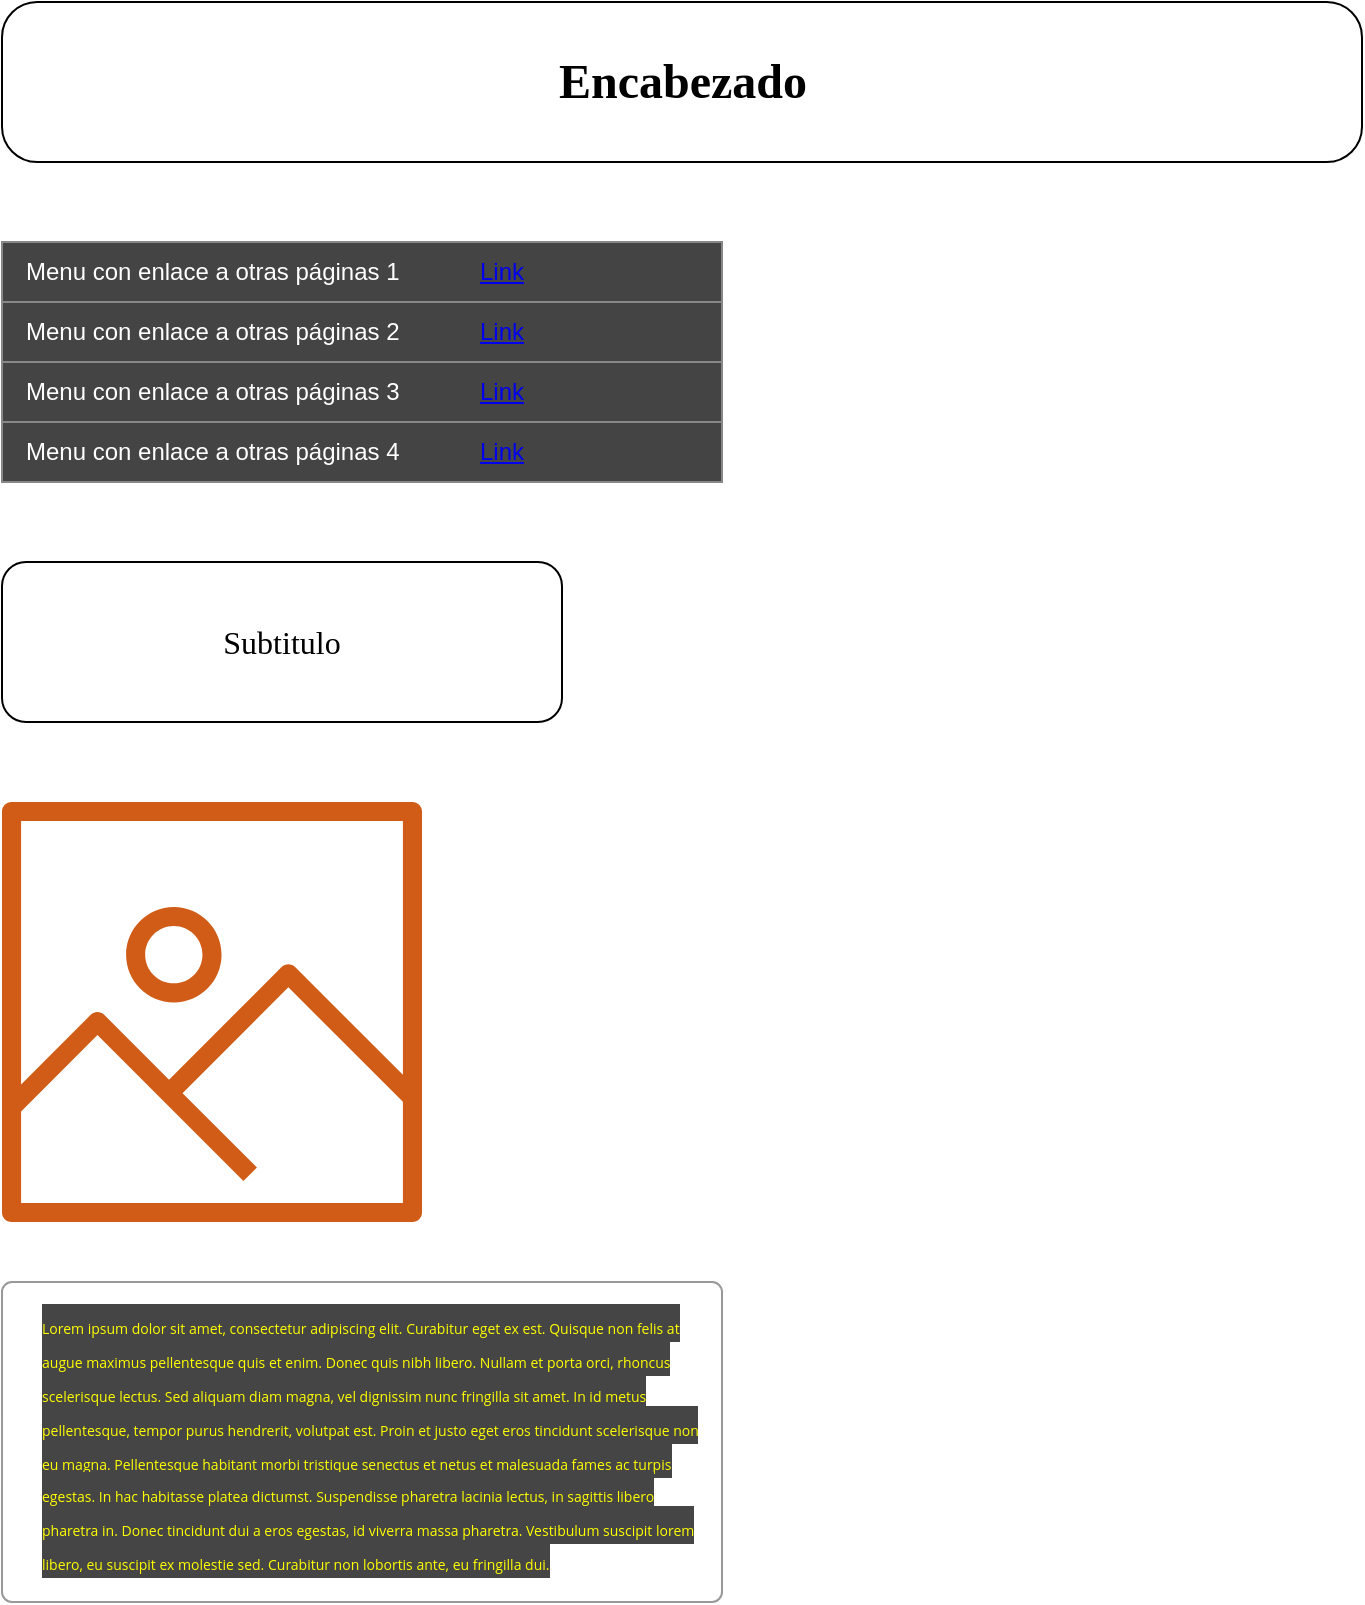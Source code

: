 <mxfile version="13.10.0" type="embed">
    <diagram id="9iuzidfIbH0h9_h2bggP" name="Page-1">
        <mxGraphModel dx="754" dy="614" grid="1" gridSize="10" guides="1" tooltips="1" connect="1" arrows="1" fold="1" page="1" pageScale="1" pageWidth="827" pageHeight="1169" math="0" shadow="0">
            <root>
                <mxCell id="0"/>
                <mxCell id="1" parent="0"/>
                <mxCell id="3" value="" style="rounded=1;whiteSpace=wrap;html=1;arcSize=22;" vertex="1" parent="1">
                    <mxGeometry x="40" width="680" height="80" as="geometry"/>
                </mxCell>
                <mxCell id="4" value="Encabezado" style="text;strokeColor=none;fillColor=none;html=1;fontSize=24;fontStyle=1;verticalAlign=middle;align=center;fontFamily=Comic Sans MS;" vertex="1" parent="1">
                    <mxGeometry x="330" y="20" width="100" height="40" as="geometry"/>
                </mxCell>
                <mxCell id="8" value="" style="strokeWidth=1;html=1;shadow=0;dashed=0;shape=mxgraph.android.rrect;rSize=0;strokeColor=#888888;fillColor=#444444;fontFamily=Comic Sans MS;" vertex="1" parent="1">
                    <mxGeometry x="40" y="120" width="360" height="120" as="geometry"/>
                </mxCell>
                <mxCell id="9" value="&lt;font style=&quot;font-size: 12px&quot;&gt;Menu con enlace a otras páginas 1&lt;/font&gt;" style="strokeColor=inherit;fillColor=inherit;gradientColor=inherit;strokeWidth=1;html=1;shadow=0;dashed=0;shape=mxgraph.android.rrect;rSize=0;align=left;spacingLeft=10;fontSize=8;fontColor=#ffffff;" vertex="1" parent="8">
                    <mxGeometry width="360" height="30.0" as="geometry"/>
                </mxCell>
                <mxCell id="10" value="&lt;span style=&quot;font-size: 12px&quot;&gt;Menu con enlace a otras páginas 2&lt;/span&gt;" style="strokeColor=inherit;fillColor=inherit;gradientColor=inherit;strokeWidth=1;html=1;shadow=0;dashed=0;shape=mxgraph.android.rrect;rSize=0;align=left;spacingLeft=10;fontSize=8;fontColor=#ffffff;" vertex="1" parent="8">
                    <mxGeometry y="30.0" width="360" height="30.0" as="geometry"/>
                </mxCell>
                <mxCell id="11" value="&lt;span style=&quot;font-size: 12px&quot;&gt;Menu con enlace a otras páginas 3&lt;/span&gt;" style="strokeColor=inherit;fillColor=inherit;gradientColor=inherit;strokeWidth=1;html=1;shadow=0;dashed=0;shape=mxgraph.android.rrect;rSize=0;align=left;spacingLeft=10;fontSize=8;fontColor=#ffffff;" vertex="1" parent="8">
                    <mxGeometry y="60.0" width="360" height="30.0" as="geometry"/>
                </mxCell>
                <mxCell id="12" value="&lt;span style=&quot;font-size: 12px&quot;&gt;Menu con enlace a otras páginas 4&lt;/span&gt;" style="strokeColor=inherit;fillColor=inherit;gradientColor=inherit;strokeWidth=1;html=1;shadow=0;dashed=0;shape=mxgraph.android.rrect;rSize=0;align=left;spacingLeft=10;fontSize=8;fontColor=#ffffff;" vertex="1" parent="8">
                    <mxGeometry y="90" width="360" height="30.0" as="geometry"/>
                </mxCell>
                <UserObject label="Link" link="https://www.draw.io" id="13">
                    <mxCell style="text;html=1;strokeColor=none;fillColor=none;whiteSpace=wrap;align=center;verticalAlign=middle;fontColor=#0000EE;fontStyle=4;" vertex="1" parent="8">
                        <mxGeometry x="220" width="60" height="30" as="geometry"/>
                    </mxCell>
                </UserObject>
                <UserObject label="Link" link="https://www.draw.io" id="14">
                    <mxCell style="text;html=1;strokeColor=none;fillColor=none;whiteSpace=wrap;align=center;verticalAlign=middle;fontColor=#0000EE;fontStyle=4;" vertex="1" parent="8">
                        <mxGeometry x="220" y="32.5" width="60" height="25" as="geometry"/>
                    </mxCell>
                </UserObject>
                <UserObject label="Link" link="https://www.draw.io" id="15">
                    <mxCell style="text;html=1;strokeColor=none;fillColor=none;whiteSpace=wrap;align=center;verticalAlign=middle;fontColor=#0000EE;fontStyle=4;" vertex="1" parent="8">
                        <mxGeometry x="220" y="60" width="60" height="30" as="geometry"/>
                    </mxCell>
                </UserObject>
                <UserObject label="Link" link="https://www.draw.io" id="16">
                    <mxCell style="text;html=1;strokeColor=none;fillColor=none;whiteSpace=wrap;align=center;verticalAlign=middle;fontColor=#0000EE;fontStyle=4;" vertex="1" parent="8">
                        <mxGeometry x="220" y="90" width="60" height="30" as="geometry"/>
                    </mxCell>
                </UserObject>
                <mxCell id="18" value="Subtitulo" style="rounded=1;whiteSpace=wrap;html=1;fontFamily=Comic Sans MS;fontSize=16;" vertex="1" parent="1">
                    <mxGeometry x="40" y="280" width="280" height="80" as="geometry"/>
                </mxCell>
                <mxCell id="19" value="" style="outlineConnect=0;fontColor=#232F3E;gradientColor=none;fillColor=#D05C17;strokeColor=none;dashed=0;verticalLabelPosition=bottom;verticalAlign=top;align=center;html=1;fontSize=12;fontStyle=0;aspect=fixed;pointerEvents=1;shape=mxgraph.aws4.container_registry_image;" vertex="1" parent="1">
                    <mxGeometry x="40" y="400" width="210" height="210" as="geometry"/>
                </mxCell>
                <mxCell id="20" value="&lt;span style=&quot;font-family: &amp;#34;open sans&amp;#34; , &amp;#34;arial&amp;#34; , sans-serif ; text-align: justify ; background-color: rgb(69 , 69 , 69)&quot;&gt;&lt;font style=&quot;font-size: 7px&quot;&gt;Lorem ipsum dolor sit amet, consectetur adipiscing elit. Curabitur eget ex est. Quisque non felis at augue maximus pellentesque quis et enim. Donec quis nibh libero. Nullam et porta orci, rhoncus scelerisque lectus. Sed aliquam diam magna, vel dignissim nunc fringilla sit amet. In id metus pellentesque, tempor purus hendrerit, volutpat est. Proin et justo eget eros tincidunt scelerisque non eu magna. Pellentesque habitant morbi tristique senectus et netus et malesuada fames ac turpis egestas. In hac habitasse platea dictumst. Suspendisse pharetra lacinia lectus, in sagittis libero pharetra in. Donec tincidunt dui a eros egestas, id viverra massa pharetra. Vestibulum suscipit lorem libero, eu suscipit ex molestie sed. Curabitur non lobortis ante, eu fringilla dui.&lt;/font&gt;&lt;/span&gt;" style="html=1;shadow=0;dashed=0;shape=mxgraph.bootstrap.rrect;rSize=5;strokeColor=#999999;strokeWidth=1;whiteSpace=wrap;align=left;verticalAlign=middle;spacingLeft=10;fontSize=14;spacing=10;labelBackgroundColor=none;fontColor=#FFFF00;" vertex="1" parent="1">
                    <mxGeometry x="40" y="640" width="360" height="160" as="geometry"/>
                </mxCell>
            </root>
        </mxGraphModel>
    </diagram>
</mxfile>